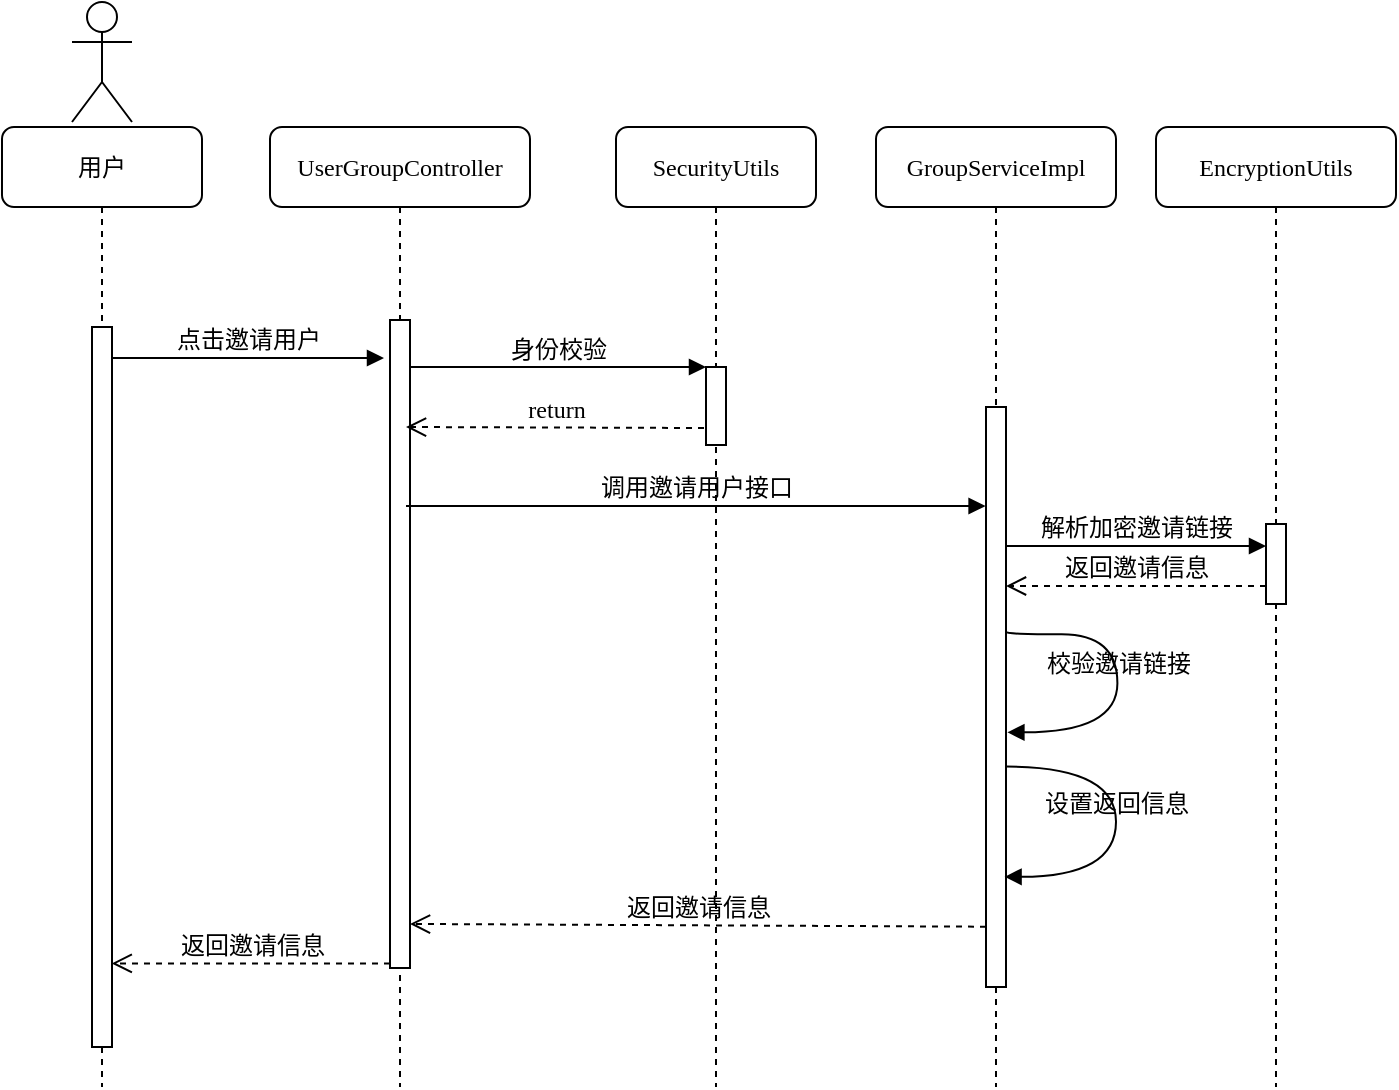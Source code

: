<mxfile version="22.1.21" type="github">
  <diagram name="Page-1" id="13e1069c-82ec-6db2-03f1-153e76fe0fe0">
    <mxGraphModel dx="1124" dy="613" grid="0" gridSize="10" guides="1" tooltips="1" connect="1" arrows="1" fold="1" page="1" pageScale="1" pageWidth="1100" pageHeight="850" background="none" math="0" shadow="0">
      <root>
        <mxCell id="0" />
        <mxCell id="1" parent="0" />
        <mxCell id="7baba1c4bc27f4b0-2" value="UserGroupController" style="shape=umlLifeline;perimeter=lifelinePerimeter;whiteSpace=wrap;html=1;container=1;collapsible=0;recursiveResize=0;outlineConnect=0;rounded=1;shadow=0;comic=0;labelBackgroundColor=none;strokeWidth=1;fontFamily=Verdana;fontSize=12;align=center;" parent="1" vertex="1">
          <mxGeometry x="144" y="112.5" width="130" height="480" as="geometry" />
        </mxCell>
        <mxCell id="7baba1c4bc27f4b0-10" value="" style="html=1;points=[];perimeter=orthogonalPerimeter;rounded=0;shadow=0;comic=0;labelBackgroundColor=none;strokeWidth=1;fontFamily=Verdana;fontSize=12;align=center;" parent="7baba1c4bc27f4b0-2" vertex="1">
          <mxGeometry x="60" y="96.5" width="10" height="324" as="geometry" />
        </mxCell>
        <mxCell id="7baba1c4bc27f4b0-3" value="SecurityUtils" style="shape=umlLifeline;perimeter=lifelinePerimeter;whiteSpace=wrap;html=1;container=1;collapsible=0;recursiveResize=0;outlineConnect=0;rounded=1;shadow=0;comic=0;labelBackgroundColor=none;strokeWidth=1;fontFamily=Verdana;fontSize=12;align=center;" parent="1" vertex="1">
          <mxGeometry x="317" y="112.5" width="100" height="480" as="geometry" />
        </mxCell>
        <mxCell id="7baba1c4bc27f4b0-13" value="" style="html=1;points=[];perimeter=orthogonalPerimeter;rounded=0;shadow=0;comic=0;labelBackgroundColor=none;strokeWidth=1;fontFamily=Verdana;fontSize=12;align=center;" parent="7baba1c4bc27f4b0-3" vertex="1">
          <mxGeometry x="45" y="120" width="10" height="39" as="geometry" />
        </mxCell>
        <mxCell id="hfw7Yt3CG0fDcvU8aNfm-4" value="返回邀请信息" style="html=1;verticalAlign=bottom;endArrow=open;dashed=1;endSize=8;labelBackgroundColor=none;fontFamily=Verdana;fontSize=12;exitX=-0.006;exitY=0.797;exitDx=0;exitDy=0;exitPerimeter=0;entryX=1;entryY=0.932;entryDx=0;entryDy=0;entryPerimeter=0;" parent="7baba1c4bc27f4b0-3" target="7baba1c4bc27f4b0-10" edge="1">
          <mxGeometry relative="1" as="geometry">
            <mxPoint x="-104" y="399.5" as="targetPoint" />
            <mxPoint x="185.0" y="399.85" as="sourcePoint" />
          </mxGeometry>
        </mxCell>
        <mxCell id="7baba1c4bc27f4b0-4" value="GroupServiceImpl" style="shape=umlLifeline;perimeter=lifelinePerimeter;whiteSpace=wrap;html=1;container=1;collapsible=0;recursiveResize=0;outlineConnect=0;rounded=1;shadow=0;comic=0;labelBackgroundColor=none;strokeWidth=1;fontFamily=Verdana;fontSize=12;align=center;" parent="1" vertex="1">
          <mxGeometry x="447" y="112.5" width="120" height="480" as="geometry" />
        </mxCell>
        <mxCell id="7baba1c4bc27f4b0-35" value="校验邀请链接" style="html=1;verticalAlign=bottom;endArrow=block;labelBackgroundColor=none;fontFamily=Verdana;fontSize=12;elbow=vertical;edgeStyle=orthogonalEdgeStyle;curved=1;exitX=0.931;exitY=0.346;exitPerimeter=0;exitDx=0;exitDy=0;" parent="7baba1c4bc27f4b0-4" edge="1">
          <mxGeometry relative="1" as="geometry">
            <mxPoint x="65.01" y="252.5" as="sourcePoint" />
            <mxPoint x="65.7" y="302.66" as="targetPoint" />
            <Array as="points">
              <mxPoint x="64.7" y="253.66" />
              <mxPoint x="120.7" y="253.66" />
              <mxPoint x="120.7" y="302.66" />
            </Array>
          </mxGeometry>
        </mxCell>
        <mxCell id="7baba1c4bc27f4b0-5" value="EncryptionUtils" style="shape=umlLifeline;perimeter=lifelinePerimeter;whiteSpace=wrap;html=1;container=1;collapsible=0;recursiveResize=0;outlineConnect=0;rounded=1;shadow=0;comic=0;labelBackgroundColor=none;strokeWidth=1;fontFamily=Verdana;fontSize=12;align=center;" parent="1" vertex="1">
          <mxGeometry x="587" y="112.5" width="120" height="480" as="geometry" />
        </mxCell>
        <mxCell id="7baba1c4bc27f4b0-19" value="" style="html=1;points=[];perimeter=orthogonalPerimeter;rounded=0;shadow=0;comic=0;labelBackgroundColor=none;strokeWidth=1;fontFamily=Verdana;fontSize=12;align=center;" parent="7baba1c4bc27f4b0-5" vertex="1">
          <mxGeometry x="55" y="198.5" width="10" height="40" as="geometry" />
        </mxCell>
        <mxCell id="7baba1c4bc27f4b0-8" value="用户" style="shape=umlLifeline;perimeter=lifelinePerimeter;whiteSpace=wrap;html=1;container=1;collapsible=0;recursiveResize=0;outlineConnect=0;rounded=1;shadow=0;comic=0;labelBackgroundColor=none;strokeWidth=1;fontFamily=Verdana;fontSize=12;align=center;" parent="1" vertex="1">
          <mxGeometry x="10" y="112.5" width="100" height="480" as="geometry" />
        </mxCell>
        <mxCell id="7baba1c4bc27f4b0-9" value="" style="html=1;points=[];perimeter=orthogonalPerimeter;rounded=0;shadow=0;comic=0;labelBackgroundColor=none;strokeWidth=1;fontFamily=Verdana;fontSize=12;align=center;" parent="7baba1c4bc27f4b0-8" vertex="1">
          <mxGeometry x="45" y="100" width="10" height="360" as="geometry" />
        </mxCell>
        <mxCell id="7baba1c4bc27f4b0-16" value="" style="html=1;points=[];perimeter=orthogonalPerimeter;rounded=0;shadow=0;comic=0;labelBackgroundColor=none;strokeWidth=1;fontFamily=Verdana;fontSize=12;align=center;" parent="1" vertex="1">
          <mxGeometry x="502" y="252.5" width="10" height="290" as="geometry" />
        </mxCell>
        <mxCell id="7baba1c4bc27f4b0-20" value="解析加密邀请链接" style="html=1;verticalAlign=bottom;endArrow=block;labelBackgroundColor=none;fontFamily=Verdana;fontSize=12;edgeStyle=elbowEdgeStyle;elbow=vertical;" parent="1" source="7baba1c4bc27f4b0-16" target="7baba1c4bc27f4b0-19" edge="1">
          <mxGeometry relative="1" as="geometry">
            <mxPoint x="567" y="262.5" as="sourcePoint" />
            <Array as="points">
              <mxPoint x="607" y="322" />
            </Array>
          </mxGeometry>
        </mxCell>
        <mxCell id="7baba1c4bc27f4b0-21" value="返回邀请信息" style="html=1;verticalAlign=bottom;endArrow=open;dashed=1;endSize=8;labelBackgroundColor=none;fontFamily=Verdana;fontSize=12;edgeStyle=elbowEdgeStyle;elbow=vertical;" parent="1" source="7baba1c4bc27f4b0-19" target="7baba1c4bc27f4b0-16" edge="1">
          <mxGeometry relative="1" as="geometry">
            <mxPoint x="567" y="338.5" as="targetPoint" />
            <Array as="points">
              <mxPoint x="587" y="342" />
              <mxPoint x="617" y="292.5" />
            </Array>
          </mxGeometry>
        </mxCell>
        <mxCell id="7baba1c4bc27f4b0-14" value="身份校验" style="html=1;verticalAlign=bottom;endArrow=block;entryX=0;entryY=0;labelBackgroundColor=none;fontFamily=Verdana;fontSize=12;edgeStyle=elbowEdgeStyle;elbow=vertical;" parent="1" source="7baba1c4bc27f4b0-10" target="7baba1c4bc27f4b0-13" edge="1">
          <mxGeometry relative="1" as="geometry">
            <mxPoint x="287" y="232.5" as="sourcePoint" />
          </mxGeometry>
        </mxCell>
        <mxCell id="hfw7Yt3CG0fDcvU8aNfm-1" value="" style="shape=umlActor;verticalLabelPosition=bottom;verticalAlign=top;html=1;" parent="1" vertex="1">
          <mxGeometry x="45" y="50" width="30" height="60" as="geometry" />
        </mxCell>
        <mxCell id="7baba1c4bc27f4b0-11" value="点击邀请用户" style="html=1;verticalAlign=bottom;endArrow=block;labelBackgroundColor=none;fontFamily=Verdana;fontSize=12;edgeStyle=elbowEdgeStyle;elbow=vertical;" parent="1" edge="1">
          <mxGeometry relative="1" as="geometry">
            <mxPoint x="65" y="228.003" as="sourcePoint" />
            <mxPoint x="201" y="228" as="targetPoint" />
          </mxGeometry>
        </mxCell>
        <mxCell id="-S0VGybhTt1iLLzmsYXu-5" value="return" style="html=1;verticalAlign=bottom;endArrow=open;dashed=1;endSize=8;labelBackgroundColor=none;fontFamily=Verdana;fontSize=12;" parent="1" edge="1">
          <mxGeometry relative="1" as="geometry">
            <mxPoint x="212" y="262.5" as="targetPoint" />
            <mxPoint x="361" y="263" as="sourcePoint" />
          </mxGeometry>
        </mxCell>
        <mxCell id="7baba1c4bc27f4b0-17" value="调用邀请用户接口" style="html=1;verticalAlign=bottom;endArrow=block;labelBackgroundColor=none;fontFamily=Verdana;fontSize=12;edgeStyle=elbowEdgeStyle;elbow=vertical;entryX=-0.021;entryY=0.171;entryDx=0;entryDy=0;entryPerimeter=0;" parent="1" target="7baba1c4bc27f4b0-16" edge="1">
          <mxGeometry relative="1" as="geometry">
            <mxPoint x="212" y="302" as="sourcePoint" />
            <Array as="points">
              <mxPoint x="357" y="302" />
            </Array>
            <mxPoint x="502" y="292" as="targetPoint" />
          </mxGeometry>
        </mxCell>
        <mxCell id="-S0VGybhTt1iLLzmsYXu-4" value="设置返回信息" style="html=1;verticalAlign=bottom;endArrow=block;labelBackgroundColor=none;fontFamily=Verdana;fontSize=12;elbow=vertical;edgeStyle=orthogonalEdgeStyle;curved=1;exitX=1.014;exitY=0.62;exitPerimeter=0;exitDx=0;exitDy=0;entryX=0.929;entryY=0.81;entryDx=0;entryDy=0;entryPerimeter=0;" parent="1" source="7baba1c4bc27f4b0-16" target="7baba1c4bc27f4b0-16" edge="1">
          <mxGeometry relative="1" as="geometry">
            <mxPoint x="513" y="415" as="sourcePoint" />
            <mxPoint x="512" y="503" as="targetPoint" />
            <Array as="points">
              <mxPoint x="567" y="432.5" />
              <mxPoint x="567" y="487.5" />
            </Array>
          </mxGeometry>
        </mxCell>
        <mxCell id="-S0VGybhTt1iLLzmsYXu-6" value="返回邀请信息" style="html=1;verticalAlign=bottom;endArrow=open;dashed=1;endSize=8;labelBackgroundColor=none;fontFamily=Verdana;fontSize=12;entryX=0.986;entryY=0.884;entryDx=0;entryDy=0;entryPerimeter=0;" parent="1" edge="1" target="7baba1c4bc27f4b0-9" source="7baba1c4bc27f4b0-10">
          <mxGeometry relative="1" as="geometry">
            <mxPoint x="52" y="529" as="targetPoint" />
            <mxPoint x="187" y="529" as="sourcePoint" />
          </mxGeometry>
        </mxCell>
      </root>
    </mxGraphModel>
  </diagram>
</mxfile>
